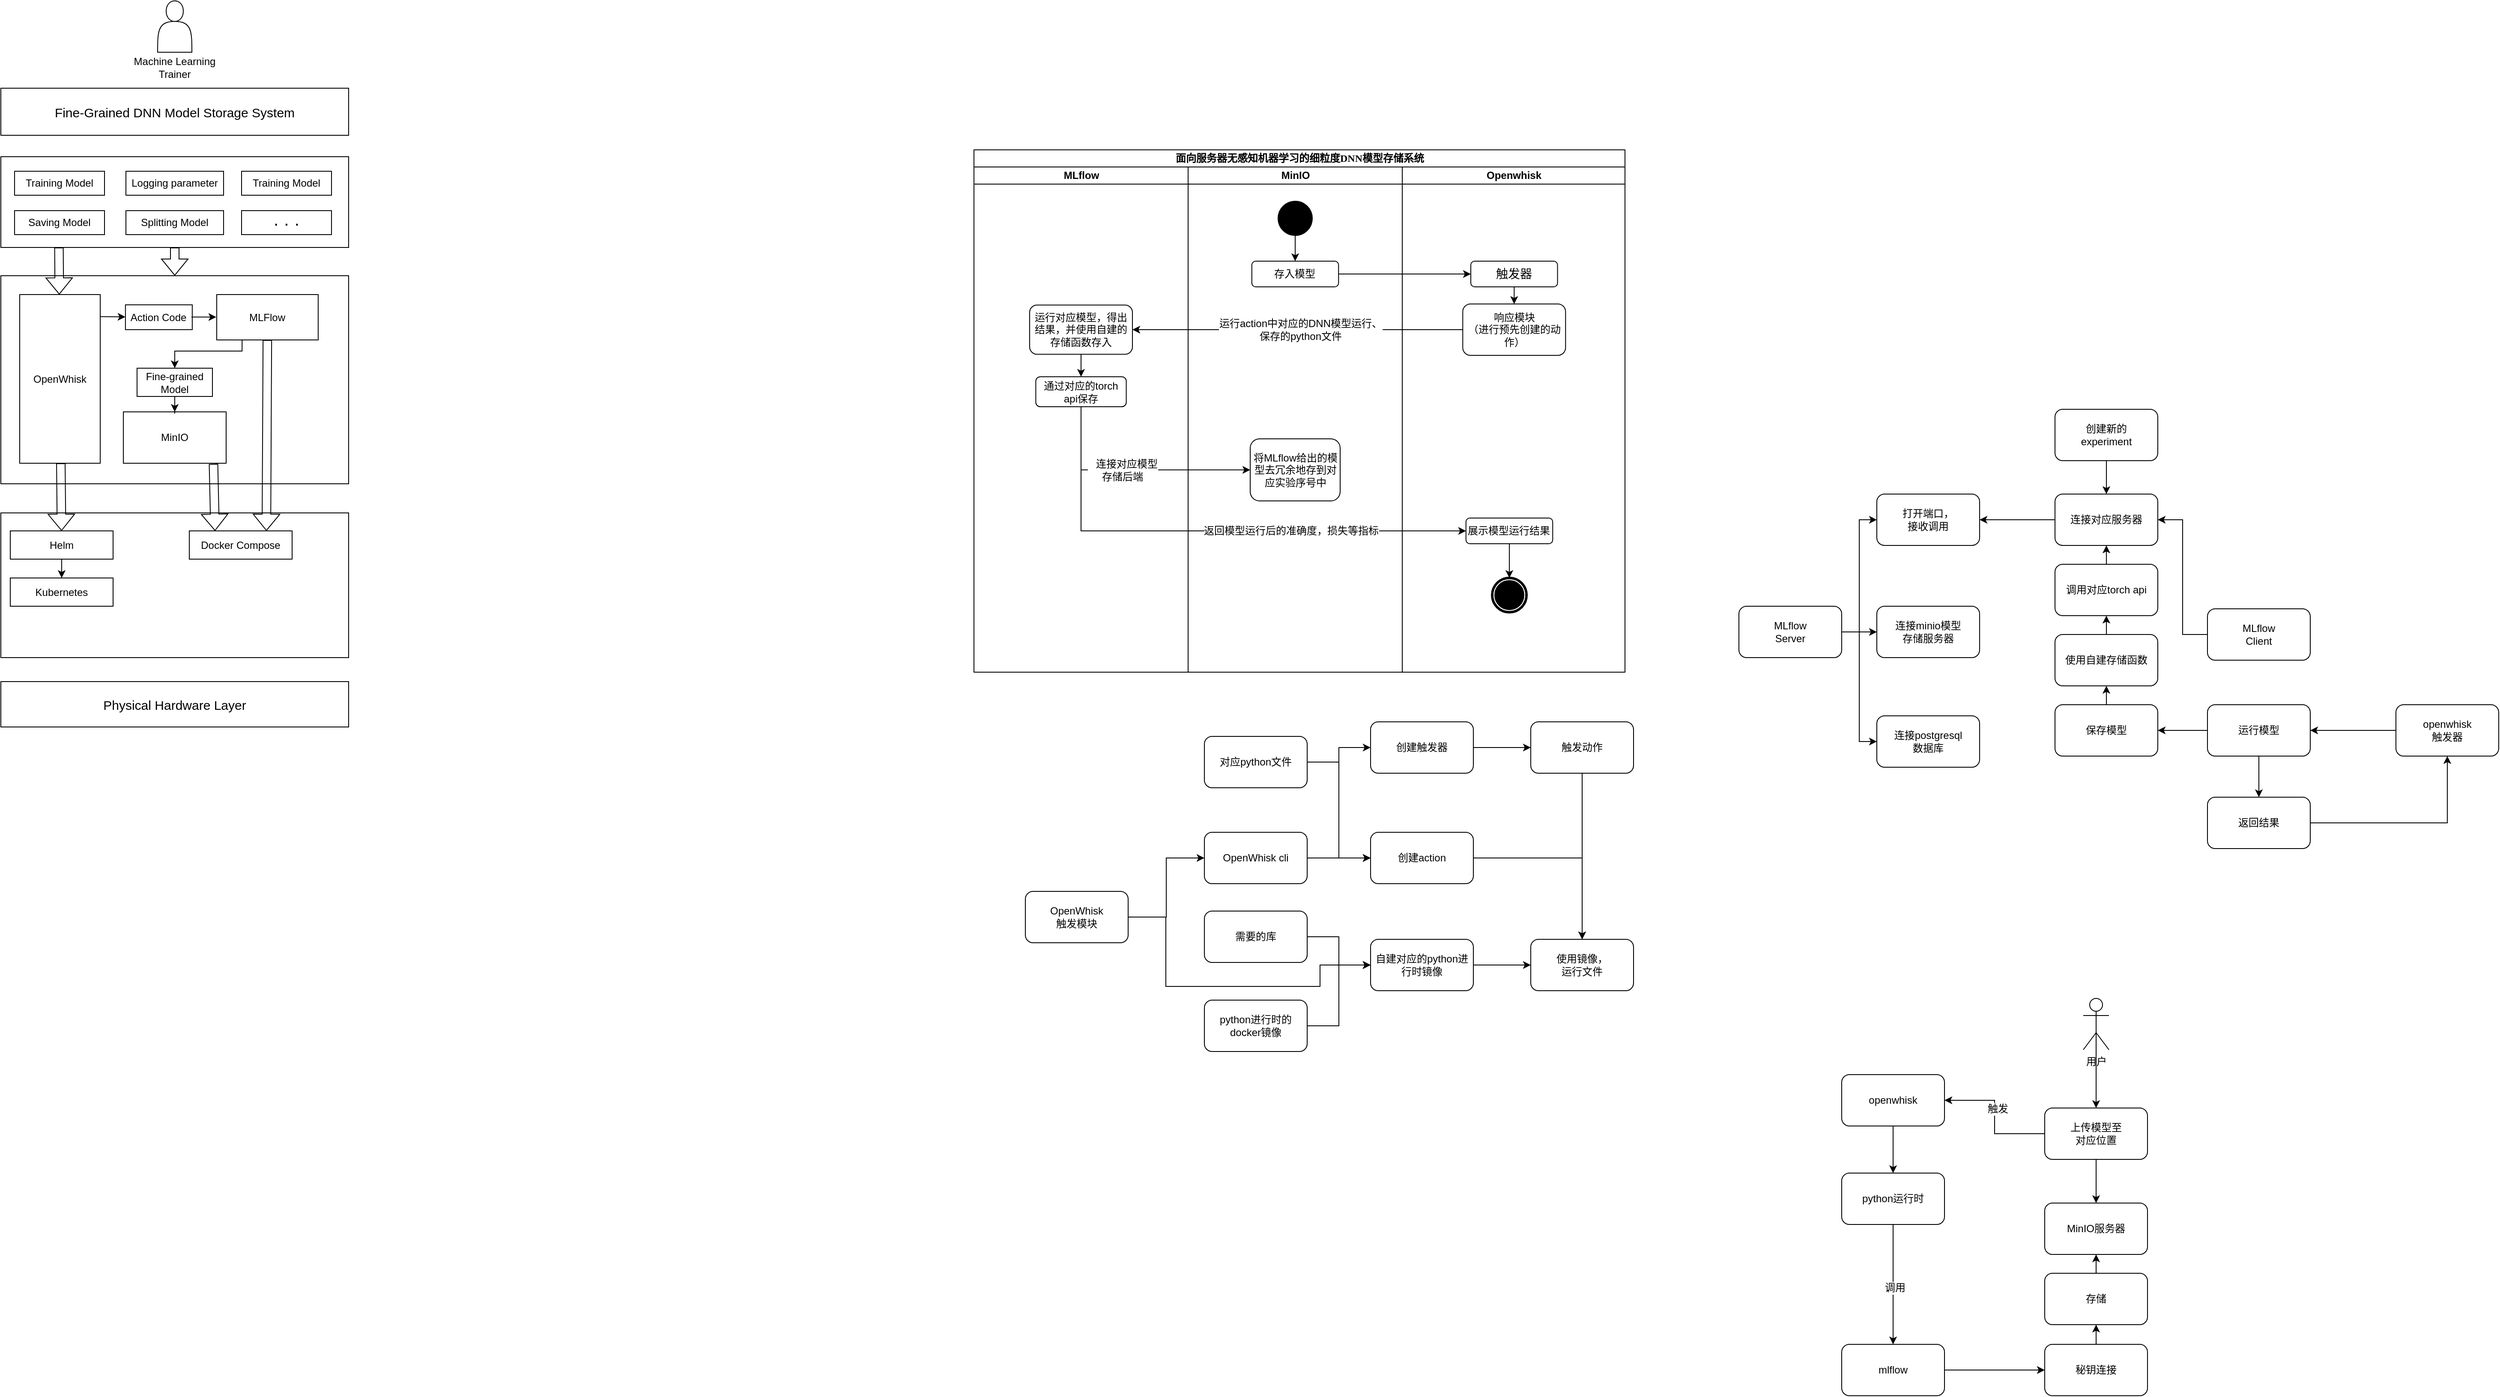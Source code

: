 <mxfile version="24.2.3" type="github">
  <diagram name="Page-1" id="0783ab3e-0a74-02c8-0abd-f7b4e66b4bec">
    <mxGraphModel dx="2090" dy="991" grid="0" gridSize="10" guides="1" tooltips="1" connect="1" arrows="1" fold="1" page="0" pageScale="1" pageWidth="850" pageHeight="1100" background="none" math="0" shadow="0">
      <root>
        <mxCell id="0" />
        <mxCell id="1" style="" parent="0" />
        <mxCell id="1c1d494c118603dd-1" value="面向服务器无感知机器学习的细粒度DNN模型存储系统" style="swimlane;html=1;childLayout=stackLayout;startSize=20;rounded=0;shadow=0;comic=0;labelBackgroundColor=none;strokeWidth=1;fontFamily=Verdana;fontSize=12;align=center;" parent="1" vertex="1">
          <mxGeometry x="40" y="20" width="760" height="610" as="geometry">
            <mxRectangle x="40" y="20" width="70" height="30" as="alternateBounds" />
          </mxGeometry>
        </mxCell>
        <mxCell id="1c1d494c118603dd-2" value="MLflow" style="swimlane;html=1;startSize=20;" parent="1c1d494c118603dd-1" vertex="1">
          <mxGeometry y="20" width="250" height="590" as="geometry" />
        </mxCell>
        <mxCell id="REl0dKnZgpMUpYx7Mj24-34" value="运行对应模型，得出结果，并使用自建的存储函数存入" style="rounded=1;whiteSpace=wrap;html=1;" parent="1c1d494c118603dd-2" vertex="1">
          <mxGeometry x="65" y="161.25" width="120" height="57.5" as="geometry" />
        </mxCell>
        <mxCell id="REl0dKnZgpMUpYx7Mj24-27" value="通过对应的torch api保存" style="rounded=1;whiteSpace=wrap;html=1;" parent="1c1d494c118603dd-2" vertex="1">
          <mxGeometry x="72.19" y="245" width="105.62" height="35" as="geometry" />
        </mxCell>
        <mxCell id="REl0dKnZgpMUpYx7Mj24-35" style="edgeStyle=orthogonalEdgeStyle;rounded=0;orthogonalLoop=1;jettySize=auto;html=1;exitX=0.5;exitY=1;exitDx=0;exitDy=0;entryX=0.5;entryY=0;entryDx=0;entryDy=0;fontFamily=Helvetica;fontSize=12;fontColor=default;" parent="1c1d494c118603dd-2" source="REl0dKnZgpMUpYx7Mj24-34" target="REl0dKnZgpMUpYx7Mj24-27" edge="1">
          <mxGeometry relative="1" as="geometry" />
        </mxCell>
        <mxCell id="1c1d494c118603dd-3" value="MinIO" style="swimlane;html=1;startSize=20;" parent="1c1d494c118603dd-1" vertex="1">
          <mxGeometry x="250" y="20" width="250" height="590" as="geometry" />
        </mxCell>
        <mxCell id="REl0dKnZgpMUpYx7Mj24-37" style="edgeStyle=orthogonalEdgeStyle;rounded=0;orthogonalLoop=1;jettySize=auto;html=1;exitX=0.5;exitY=1;exitDx=0;exitDy=0;entryX=0.5;entryY=0;entryDx=0;entryDy=0;fontFamily=Helvetica;fontSize=12;fontColor=default;" parent="1c1d494c118603dd-3" source="60571a20871a0731-4" target="REl0dKnZgpMUpYx7Mj24-36" edge="1">
          <mxGeometry relative="1" as="geometry" />
        </mxCell>
        <mxCell id="60571a20871a0731-4" value="" style="ellipse;whiteSpace=wrap;html=1;rounded=0;shadow=0;comic=0;labelBackgroundColor=none;strokeWidth=1;fillColor=#000000;fontFamily=Verdana;fontSize=12;align=center;" parent="1c1d494c118603dd-3" vertex="1">
          <mxGeometry x="105" y="40" width="40" height="40" as="geometry" />
        </mxCell>
        <mxCell id="REl0dKnZgpMUpYx7Mj24-36" value="存入模型" style="rounded=1;whiteSpace=wrap;html=1;" parent="1c1d494c118603dd-3" vertex="1">
          <mxGeometry x="74.38" y="110" width="101.25" height="30" as="geometry" />
        </mxCell>
        <mxCell id="REl0dKnZgpMUpYx7Mj24-30" value="将MLflow给出的模型去冗余地存到对应实验序号中" style="rounded=1;whiteSpace=wrap;html=1;" parent="1c1d494c118603dd-3" vertex="1">
          <mxGeometry x="72.5" y="317.5" width="105" height="72.5" as="geometry" />
        </mxCell>
        <mxCell id="1c1d494c118603dd-4" value="Openwhisk" style="swimlane;html=1;startSize=20;" parent="1c1d494c118603dd-1" vertex="1">
          <mxGeometry x="500" y="20" width="260" height="590" as="geometry" />
        </mxCell>
        <mxCell id="60571a20871a0731-5" value="" style="shape=mxgraph.bpmn.shape;html=1;verticalLabelPosition=bottom;labelBackgroundColor=#ffffff;verticalAlign=top;perimeter=ellipsePerimeter;outline=end;symbol=terminate;rounded=0;shadow=0;comic=0;strokeWidth=1;fontFamily=Verdana;fontSize=12;align=center;" parent="1c1d494c118603dd-4" vertex="1">
          <mxGeometry x="105.01" y="480" width="40" height="40" as="geometry" />
        </mxCell>
        <mxCell id="REl0dKnZgpMUpYx7Mj24-11" value="" style="edgeStyle=orthogonalEdgeStyle;rounded=0;orthogonalLoop=1;jettySize=auto;html=1;" parent="1c1d494c118603dd-4" source="REl0dKnZgpMUpYx7Mj24-5" target="REl0dKnZgpMUpYx7Mj24-10" edge="1">
          <mxGeometry relative="1" as="geometry" />
        </mxCell>
        <mxCell id="REl0dKnZgpMUpYx7Mj24-5" value="&lt;font style=&quot;font-size: 14px;&quot;&gt;触发器&lt;/font&gt;" style="rounded=1;whiteSpace=wrap;html=1;" parent="1c1d494c118603dd-4" vertex="1">
          <mxGeometry x="80.01" y="110" width="101.25" height="30" as="geometry" />
        </mxCell>
        <mxCell id="REl0dKnZgpMUpYx7Mj24-10" value="响应模块&lt;br&gt;（进行预先创建的动作）" style="whiteSpace=wrap;html=1;rounded=1;" parent="1c1d494c118603dd-4" vertex="1">
          <mxGeometry x="70.64" y="160" width="120" height="60" as="geometry" />
        </mxCell>
        <mxCell id="REl0dKnZgpMUpYx7Mj24-46" style="edgeStyle=orthogonalEdgeStyle;rounded=0;orthogonalLoop=1;jettySize=auto;html=1;exitX=0.5;exitY=1;exitDx=0;exitDy=0;fontFamily=Helvetica;fontSize=12;fontColor=default;" parent="1c1d494c118603dd-4" source="REl0dKnZgpMUpYx7Mj24-39" target="60571a20871a0731-5" edge="1">
          <mxGeometry relative="1" as="geometry" />
        </mxCell>
        <mxCell id="REl0dKnZgpMUpYx7Mj24-39" value="展示模型运行结果" style="rounded=1;whiteSpace=wrap;html=1;" parent="1c1d494c118603dd-4" vertex="1">
          <mxGeometry x="74.38" y="410" width="101.25" height="30" as="geometry" />
        </mxCell>
        <mxCell id="REl0dKnZgpMUpYx7Mj24-38" style="edgeStyle=orthogonalEdgeStyle;rounded=0;orthogonalLoop=1;jettySize=auto;html=1;exitX=1;exitY=0.5;exitDx=0;exitDy=0;fontFamily=Helvetica;fontSize=12;fontColor=default;" parent="1c1d494c118603dd-1" source="REl0dKnZgpMUpYx7Mj24-36" target="REl0dKnZgpMUpYx7Mj24-5" edge="1">
          <mxGeometry relative="1" as="geometry" />
        </mxCell>
        <mxCell id="REl0dKnZgpMUpYx7Mj24-28" style="edgeStyle=orthogonalEdgeStyle;rounded=0;orthogonalLoop=1;jettySize=auto;html=1;exitX=0;exitY=0.5;exitDx=0;exitDy=0;fontFamily=Helvetica;fontSize=12;fontColor=default;entryX=1;entryY=0.5;entryDx=0;entryDy=0;" parent="1c1d494c118603dd-1" source="REl0dKnZgpMUpYx7Mj24-10" target="REl0dKnZgpMUpYx7Mj24-34" edge="1">
          <mxGeometry relative="1" as="geometry">
            <mxPoint x="205.63" y="210" as="targetPoint" />
          </mxGeometry>
        </mxCell>
        <mxCell id="REl0dKnZgpMUpYx7Mj24-29" value="运行action中对应的DNN模型运行、&lt;br&gt;保存的python文件" style="edgeLabel;html=1;align=center;verticalAlign=middle;resizable=0;points=[];fontSize=12;fontFamily=Helvetica;fontColor=default;" parent="REl0dKnZgpMUpYx7Mj24-28" vertex="1" connectable="0">
          <mxGeometry x="0.033" y="-1" relative="1" as="geometry">
            <mxPoint x="9" y="1" as="offset" />
          </mxGeometry>
        </mxCell>
        <mxCell id="REl0dKnZgpMUpYx7Mj24-31" style="edgeStyle=orthogonalEdgeStyle;rounded=0;orthogonalLoop=1;jettySize=auto;html=1;exitX=0.5;exitY=1;exitDx=0;exitDy=0;entryX=0;entryY=0.5;entryDx=0;entryDy=0;fontFamily=Helvetica;fontSize=12;fontColor=default;" parent="1c1d494c118603dd-1" source="REl0dKnZgpMUpYx7Mj24-27" target="REl0dKnZgpMUpYx7Mj24-30" edge="1">
          <mxGeometry relative="1" as="geometry" />
        </mxCell>
        <mxCell id="REl0dKnZgpMUpYx7Mj24-32" value="&amp;nbsp; &amp;nbsp;连接对应模型&lt;br&gt;存储后端" style="edgeLabel;html=1;align=center;verticalAlign=middle;resizable=0;points=[];fontSize=12;fontFamily=Helvetica;fontColor=default;" parent="REl0dKnZgpMUpYx7Mj24-31" vertex="1" connectable="0">
          <mxGeometry x="-0.266" y="-2" relative="1" as="geometry">
            <mxPoint x="22" y="-2" as="offset" />
          </mxGeometry>
        </mxCell>
        <mxCell id="REl0dKnZgpMUpYx7Mj24-42" style="edgeStyle=orthogonalEdgeStyle;rounded=0;orthogonalLoop=1;jettySize=auto;html=1;exitX=0.5;exitY=1;exitDx=0;exitDy=0;entryX=0;entryY=0.5;entryDx=0;entryDy=0;fontFamily=Helvetica;fontSize=12;fontColor=default;" parent="1c1d494c118603dd-1" source="REl0dKnZgpMUpYx7Mj24-27" target="REl0dKnZgpMUpYx7Mj24-39" edge="1">
          <mxGeometry relative="1" as="geometry" />
        </mxCell>
        <mxCell id="REl0dKnZgpMUpYx7Mj24-43" value="返回模型运行后的准确度，损失等指标" style="edgeLabel;html=1;align=center;verticalAlign=middle;resizable=0;points=[];fontSize=12;fontFamily=Helvetica;fontColor=default;" parent="REl0dKnZgpMUpYx7Mj24-42" vertex="1" connectable="0">
          <mxGeometry x="0.054" y="-3" relative="1" as="geometry">
            <mxPoint x="77" y="-3" as="offset" />
          </mxGeometry>
        </mxCell>
        <mxCell id="REl0dKnZgpMUpYx7Mj24-49" style="edgeStyle=orthogonalEdgeStyle;rounded=0;orthogonalLoop=1;jettySize=auto;html=1;exitX=1;exitY=0.5;exitDx=0;exitDy=0;entryX=0;entryY=0.5;entryDx=0;entryDy=0;fontFamily=Helvetica;fontSize=12;fontColor=default;" parent="1" source="REl0dKnZgpMUpYx7Mj24-47" target="REl0dKnZgpMUpYx7Mj24-48" edge="1">
          <mxGeometry relative="1" as="geometry" />
        </mxCell>
        <mxCell id="REl0dKnZgpMUpYx7Mj24-60" style="edgeStyle=orthogonalEdgeStyle;rounded=0;orthogonalLoop=1;jettySize=auto;html=1;exitX=1;exitY=0.5;exitDx=0;exitDy=0;entryX=0;entryY=0.5;entryDx=0;entryDy=0;fontFamily=Helvetica;fontSize=12;fontColor=default;" parent="1" source="REl0dKnZgpMUpYx7Mj24-47" target="REl0dKnZgpMUpYx7Mj24-54" edge="1">
          <mxGeometry relative="1" as="geometry">
            <Array as="points">
              <mxPoint x="264" y="916" />
              <mxPoint x="264" y="997" />
              <mxPoint x="444" y="997" />
              <mxPoint x="444" y="972" />
            </Array>
          </mxGeometry>
        </mxCell>
        <mxCell id="REl0dKnZgpMUpYx7Mj24-47" value="OpenWhisk&lt;br&gt;触发模块" style="rounded=1;whiteSpace=wrap;html=1;strokeColor=default;align=center;verticalAlign=middle;fontFamily=Helvetica;fontSize=12;fontColor=default;fillColor=default;" parent="1" vertex="1">
          <mxGeometry x="100" y="886" width="120" height="60" as="geometry" />
        </mxCell>
        <mxCell id="REl0dKnZgpMUpYx7Mj24-51" style="edgeStyle=orthogonalEdgeStyle;rounded=0;orthogonalLoop=1;jettySize=auto;html=1;exitX=1;exitY=0.5;exitDx=0;exitDy=0;entryX=0;entryY=0.5;entryDx=0;entryDy=0;fontFamily=Helvetica;fontSize=12;fontColor=default;" parent="1" source="REl0dKnZgpMUpYx7Mj24-48" target="REl0dKnZgpMUpYx7Mj24-50" edge="1">
          <mxGeometry relative="1" as="geometry" />
        </mxCell>
        <mxCell id="REl0dKnZgpMUpYx7Mj24-62" style="edgeStyle=orthogonalEdgeStyle;rounded=0;orthogonalLoop=1;jettySize=auto;html=1;exitX=1;exitY=0.5;exitDx=0;exitDy=0;entryX=0;entryY=0.5;entryDx=0;entryDy=0;fontFamily=Helvetica;fontSize=12;fontColor=default;" parent="1" source="REl0dKnZgpMUpYx7Mj24-48" target="REl0dKnZgpMUpYx7Mj24-61" edge="1">
          <mxGeometry relative="1" as="geometry" />
        </mxCell>
        <mxCell id="REl0dKnZgpMUpYx7Mj24-48" value="OpenWhisk cli" style="rounded=1;whiteSpace=wrap;html=1;strokeColor=default;align=center;verticalAlign=middle;fontFamily=Helvetica;fontSize=12;fontColor=default;fillColor=default;" parent="1" vertex="1">
          <mxGeometry x="309" y="817" width="120" height="60" as="geometry" />
        </mxCell>
        <mxCell id="REl0dKnZgpMUpYx7Mj24-66" style="edgeStyle=orthogonalEdgeStyle;rounded=0;orthogonalLoop=1;jettySize=auto;html=1;exitX=1;exitY=0.5;exitDx=0;exitDy=0;fontFamily=Helvetica;fontSize=12;fontColor=default;" parent="1" source="REl0dKnZgpMUpYx7Mj24-50" target="REl0dKnZgpMUpYx7Mj24-64" edge="1">
          <mxGeometry relative="1" as="geometry" />
        </mxCell>
        <mxCell id="REl0dKnZgpMUpYx7Mj24-50" value="创建action" style="rounded=1;whiteSpace=wrap;html=1;strokeColor=default;align=center;verticalAlign=middle;fontFamily=Helvetica;fontSize=12;fontColor=default;fillColor=default;" parent="1" vertex="1">
          <mxGeometry x="503" y="817" width="120" height="60" as="geometry" />
        </mxCell>
        <mxCell id="REl0dKnZgpMUpYx7Mj24-53" style="edgeStyle=orthogonalEdgeStyle;rounded=0;orthogonalLoop=1;jettySize=auto;html=1;exitX=1;exitY=0.5;exitDx=0;exitDy=0;entryX=0;entryY=0.5;entryDx=0;entryDy=0;fontFamily=Helvetica;fontSize=12;fontColor=default;" parent="1" source="REl0dKnZgpMUpYx7Mj24-52" target="REl0dKnZgpMUpYx7Mj24-50" edge="1">
          <mxGeometry relative="1" as="geometry" />
        </mxCell>
        <mxCell id="REl0dKnZgpMUpYx7Mj24-52" value="对应python文件" style="rounded=1;whiteSpace=wrap;html=1;strokeColor=default;align=center;verticalAlign=middle;fontFamily=Helvetica;fontSize=12;fontColor=default;fillColor=default;" parent="1" vertex="1">
          <mxGeometry x="309" y="705" width="120" height="60" as="geometry" />
        </mxCell>
        <mxCell id="REl0dKnZgpMUpYx7Mj24-65" style="edgeStyle=orthogonalEdgeStyle;rounded=0;orthogonalLoop=1;jettySize=auto;html=1;exitX=1;exitY=0.5;exitDx=0;exitDy=0;fontFamily=Helvetica;fontSize=12;fontColor=default;" parent="1" source="REl0dKnZgpMUpYx7Mj24-54" target="REl0dKnZgpMUpYx7Mj24-64" edge="1">
          <mxGeometry relative="1" as="geometry" />
        </mxCell>
        <mxCell id="REl0dKnZgpMUpYx7Mj24-54" value="自建对应的python进行时镜像" style="rounded=1;whiteSpace=wrap;html=1;strokeColor=default;align=center;verticalAlign=middle;fontFamily=Helvetica;fontSize=12;fontColor=default;fillColor=default;" parent="1" vertex="1">
          <mxGeometry x="503" y="942" width="120" height="60" as="geometry" />
        </mxCell>
        <mxCell id="REl0dKnZgpMUpYx7Mj24-57" style="edgeStyle=orthogonalEdgeStyle;rounded=0;orthogonalLoop=1;jettySize=auto;html=1;exitX=1;exitY=0.5;exitDx=0;exitDy=0;entryX=0;entryY=0.5;entryDx=0;entryDy=0;fontFamily=Helvetica;fontSize=12;fontColor=default;" parent="1" source="REl0dKnZgpMUpYx7Mj24-55" target="REl0dKnZgpMUpYx7Mj24-54" edge="1">
          <mxGeometry relative="1" as="geometry" />
        </mxCell>
        <mxCell id="REl0dKnZgpMUpYx7Mj24-55" value="需要的库" style="rounded=1;whiteSpace=wrap;html=1;strokeColor=default;align=center;verticalAlign=middle;fontFamily=Helvetica;fontSize=12;fontColor=default;fillColor=default;" parent="1" vertex="1">
          <mxGeometry x="309" y="909" width="120" height="60" as="geometry" />
        </mxCell>
        <mxCell id="REl0dKnZgpMUpYx7Mj24-59" style="edgeStyle=orthogonalEdgeStyle;rounded=0;orthogonalLoop=1;jettySize=auto;html=1;exitX=1;exitY=0.5;exitDx=0;exitDy=0;entryX=0;entryY=0.5;entryDx=0;entryDy=0;fontFamily=Helvetica;fontSize=12;fontColor=default;" parent="1" source="REl0dKnZgpMUpYx7Mj24-56" target="REl0dKnZgpMUpYx7Mj24-54" edge="1">
          <mxGeometry relative="1" as="geometry" />
        </mxCell>
        <mxCell id="REl0dKnZgpMUpYx7Mj24-56" value="python进行时的docker镜像" style="rounded=1;whiteSpace=wrap;html=1;strokeColor=default;align=center;verticalAlign=middle;fontFamily=Helvetica;fontSize=12;fontColor=default;fillColor=default;" parent="1" vertex="1">
          <mxGeometry x="309" y="1013" width="120" height="60" as="geometry" />
        </mxCell>
        <mxCell id="REl0dKnZgpMUpYx7Mj24-67" style="edgeStyle=orthogonalEdgeStyle;rounded=0;orthogonalLoop=1;jettySize=auto;html=1;exitX=1;exitY=0.5;exitDx=0;exitDy=0;entryX=0;entryY=0.5;entryDx=0;entryDy=0;fontFamily=Helvetica;fontSize=12;fontColor=default;" parent="1" source="REl0dKnZgpMUpYx7Mj24-61" target="REl0dKnZgpMUpYx7Mj24-63" edge="1">
          <mxGeometry relative="1" as="geometry" />
        </mxCell>
        <mxCell id="REl0dKnZgpMUpYx7Mj24-61" value="创建触发器" style="rounded=1;whiteSpace=wrap;html=1;strokeColor=default;align=center;verticalAlign=middle;fontFamily=Helvetica;fontSize=12;fontColor=default;fillColor=default;" parent="1" vertex="1">
          <mxGeometry x="503" y="688" width="120" height="60" as="geometry" />
        </mxCell>
        <mxCell id="REl0dKnZgpMUpYx7Mj24-68" style="edgeStyle=orthogonalEdgeStyle;rounded=0;orthogonalLoop=1;jettySize=auto;html=1;exitX=0.5;exitY=1;exitDx=0;exitDy=0;fontFamily=Helvetica;fontSize=12;fontColor=default;" parent="1" source="REl0dKnZgpMUpYx7Mj24-63" target="REl0dKnZgpMUpYx7Mj24-64" edge="1">
          <mxGeometry relative="1" as="geometry" />
        </mxCell>
        <mxCell id="REl0dKnZgpMUpYx7Mj24-63" value="触发动作" style="rounded=1;whiteSpace=wrap;html=1;strokeColor=default;align=center;verticalAlign=middle;fontFamily=Helvetica;fontSize=12;fontColor=default;fillColor=default;" parent="1" vertex="1">
          <mxGeometry x="690" y="688" width="120" height="60" as="geometry" />
        </mxCell>
        <mxCell id="REl0dKnZgpMUpYx7Mj24-64" value="使用镜像，&lt;br&gt;运行文件" style="rounded=1;whiteSpace=wrap;html=1;strokeColor=default;align=center;verticalAlign=middle;fontFamily=Helvetica;fontSize=12;fontColor=default;fillColor=default;" parent="1" vertex="1">
          <mxGeometry x="690" y="942" width="120" height="60" as="geometry" />
        </mxCell>
        <mxCell id="REl0dKnZgpMUpYx7Mj24-72" style="edgeStyle=orthogonalEdgeStyle;rounded=0;orthogonalLoop=1;jettySize=auto;html=1;exitX=1;exitY=0.5;exitDx=0;exitDy=0;entryX=0;entryY=0.5;entryDx=0;entryDy=0;fontFamily=Helvetica;fontSize=12;fontColor=default;" parent="1" source="REl0dKnZgpMUpYx7Mj24-69" target="REl0dKnZgpMUpYx7Mj24-71" edge="1">
          <mxGeometry relative="1" as="geometry" />
        </mxCell>
        <mxCell id="REl0dKnZgpMUpYx7Mj24-75" style="edgeStyle=orthogonalEdgeStyle;rounded=0;orthogonalLoop=1;jettySize=auto;html=1;exitX=1;exitY=0.5;exitDx=0;exitDy=0;entryX=0;entryY=0.5;entryDx=0;entryDy=0;fontFamily=Helvetica;fontSize=12;fontColor=default;" parent="1" source="REl0dKnZgpMUpYx7Mj24-69" target="REl0dKnZgpMUpYx7Mj24-73" edge="1">
          <mxGeometry relative="1" as="geometry" />
        </mxCell>
        <mxCell id="REl0dKnZgpMUpYx7Mj24-77" style="edgeStyle=orthogonalEdgeStyle;rounded=0;orthogonalLoop=1;jettySize=auto;html=1;exitX=1;exitY=0.5;exitDx=0;exitDy=0;entryX=0;entryY=0.5;entryDx=0;entryDy=0;fontFamily=Helvetica;fontSize=12;fontColor=default;" parent="1" source="REl0dKnZgpMUpYx7Mj24-69" target="REl0dKnZgpMUpYx7Mj24-74" edge="1">
          <mxGeometry relative="1" as="geometry" />
        </mxCell>
        <mxCell id="REl0dKnZgpMUpYx7Mj24-69" value="MLflow&lt;br&gt;Server" style="rounded=1;whiteSpace=wrap;html=1;strokeColor=default;align=center;verticalAlign=middle;fontFamily=Helvetica;fontSize=12;fontColor=default;fillColor=default;" parent="1" vertex="1">
          <mxGeometry x="933" y="553" width="120" height="60" as="geometry" />
        </mxCell>
        <mxCell id="REl0dKnZgpMUpYx7Mj24-79" style="edgeStyle=orthogonalEdgeStyle;rounded=0;orthogonalLoop=1;jettySize=auto;html=1;exitX=0;exitY=0.5;exitDx=0;exitDy=0;entryX=1;entryY=0.5;entryDx=0;entryDy=0;fontFamily=Helvetica;fontSize=12;fontColor=default;" parent="1" source="REl0dKnZgpMUpYx7Mj24-70" target="REl0dKnZgpMUpYx7Mj24-78" edge="1">
          <mxGeometry relative="1" as="geometry" />
        </mxCell>
        <mxCell id="REl0dKnZgpMUpYx7Mj24-70" value="MLflow&lt;br&gt;Client" style="rounded=1;whiteSpace=wrap;html=1;strokeColor=default;align=center;verticalAlign=middle;fontFamily=Helvetica;fontSize=12;fontColor=default;fillColor=default;" parent="1" vertex="1">
          <mxGeometry x="1480" y="556" width="120" height="60" as="geometry" />
        </mxCell>
        <mxCell id="REl0dKnZgpMUpYx7Mj24-71" value="打开端口，&lt;br&gt;接收调用" style="rounded=1;whiteSpace=wrap;html=1;strokeColor=default;align=center;verticalAlign=middle;fontFamily=Helvetica;fontSize=12;fontColor=default;fillColor=default;" parent="1" vertex="1">
          <mxGeometry x="1094" y="422" width="120" height="60" as="geometry" />
        </mxCell>
        <mxCell id="REl0dKnZgpMUpYx7Mj24-73" value="连接minio模型&lt;br&gt;存储服务器" style="rounded=1;whiteSpace=wrap;html=1;strokeColor=default;align=center;verticalAlign=middle;fontFamily=Helvetica;fontSize=12;fontColor=default;fillColor=default;" parent="1" vertex="1">
          <mxGeometry x="1094" y="553" width="120" height="60" as="geometry" />
        </mxCell>
        <mxCell id="REl0dKnZgpMUpYx7Mj24-74" value="连接postgresql&lt;br&gt;数据库" style="rounded=1;whiteSpace=wrap;html=1;strokeColor=default;align=center;verticalAlign=middle;fontFamily=Helvetica;fontSize=12;fontColor=default;fillColor=default;" parent="1" vertex="1">
          <mxGeometry x="1094" y="681" width="120" height="60" as="geometry" />
        </mxCell>
        <mxCell id="REl0dKnZgpMUpYx7Mj24-80" style="edgeStyle=orthogonalEdgeStyle;rounded=0;orthogonalLoop=1;jettySize=auto;html=1;exitX=0;exitY=0.5;exitDx=0;exitDy=0;fontFamily=Helvetica;fontSize=12;fontColor=default;" parent="1" source="REl0dKnZgpMUpYx7Mj24-78" target="REl0dKnZgpMUpYx7Mj24-71" edge="1">
          <mxGeometry relative="1" as="geometry" />
        </mxCell>
        <mxCell id="REl0dKnZgpMUpYx7Mj24-78" value="连接对应服务器" style="rounded=1;whiteSpace=wrap;html=1;strokeColor=default;align=center;verticalAlign=middle;fontFamily=Helvetica;fontSize=12;fontColor=default;fillColor=default;" parent="1" vertex="1">
          <mxGeometry x="1302" y="422" width="120" height="60" as="geometry" />
        </mxCell>
        <mxCell id="REl0dKnZgpMUpYx7Mj24-82" style="edgeStyle=orthogonalEdgeStyle;rounded=0;orthogonalLoop=1;jettySize=auto;html=1;exitX=0.5;exitY=1;exitDx=0;exitDy=0;entryX=0.5;entryY=0;entryDx=0;entryDy=0;fontFamily=Helvetica;fontSize=12;fontColor=default;" parent="1" source="REl0dKnZgpMUpYx7Mj24-81" target="REl0dKnZgpMUpYx7Mj24-78" edge="1">
          <mxGeometry relative="1" as="geometry" />
        </mxCell>
        <mxCell id="REl0dKnZgpMUpYx7Mj24-81" value="创建新的&lt;br&gt;experiment" style="rounded=1;whiteSpace=wrap;html=1;strokeColor=default;align=center;verticalAlign=middle;fontFamily=Helvetica;fontSize=12;fontColor=default;fillColor=default;" parent="1" vertex="1">
          <mxGeometry x="1302" y="323" width="120" height="60" as="geometry" />
        </mxCell>
        <mxCell id="REl0dKnZgpMUpYx7Mj24-85" style="edgeStyle=orthogonalEdgeStyle;rounded=0;orthogonalLoop=1;jettySize=auto;html=1;exitX=0.5;exitY=0;exitDx=0;exitDy=0;entryX=0.5;entryY=1;entryDx=0;entryDy=0;fontFamily=Helvetica;fontSize=12;fontColor=default;" parent="1" source="REl0dKnZgpMUpYx7Mj24-83" target="REl0dKnZgpMUpYx7Mj24-84" edge="1">
          <mxGeometry relative="1" as="geometry" />
        </mxCell>
        <mxCell id="REl0dKnZgpMUpYx7Mj24-83" value="保存模型" style="rounded=1;whiteSpace=wrap;html=1;strokeColor=default;align=center;verticalAlign=middle;fontFamily=Helvetica;fontSize=12;fontColor=default;fillColor=default;" parent="1" vertex="1">
          <mxGeometry x="1302" y="668" width="120" height="60" as="geometry" />
        </mxCell>
        <mxCell id="REl0dKnZgpMUpYx7Mj24-87" style="edgeStyle=orthogonalEdgeStyle;rounded=0;orthogonalLoop=1;jettySize=auto;html=1;exitX=0.5;exitY=0;exitDx=0;exitDy=0;entryX=0.5;entryY=1;entryDx=0;entryDy=0;fontFamily=Helvetica;fontSize=12;fontColor=default;" parent="1" source="REl0dKnZgpMUpYx7Mj24-84" target="REl0dKnZgpMUpYx7Mj24-86" edge="1">
          <mxGeometry relative="1" as="geometry" />
        </mxCell>
        <mxCell id="REl0dKnZgpMUpYx7Mj24-84" value="使用自建存储函数" style="rounded=1;whiteSpace=wrap;html=1;strokeColor=default;align=center;verticalAlign=middle;fontFamily=Helvetica;fontSize=12;fontColor=default;fillColor=default;" parent="1" vertex="1">
          <mxGeometry x="1302" y="586" width="120" height="60" as="geometry" />
        </mxCell>
        <mxCell id="REl0dKnZgpMUpYx7Mj24-89" style="edgeStyle=orthogonalEdgeStyle;rounded=0;orthogonalLoop=1;jettySize=auto;html=1;exitX=0.5;exitY=0;exitDx=0;exitDy=0;fontFamily=Helvetica;fontSize=12;fontColor=default;" parent="1" source="REl0dKnZgpMUpYx7Mj24-86" target="REl0dKnZgpMUpYx7Mj24-78" edge="1">
          <mxGeometry relative="1" as="geometry" />
        </mxCell>
        <mxCell id="REl0dKnZgpMUpYx7Mj24-86" value="调用对应torch api" style="rounded=1;whiteSpace=wrap;html=1;strokeColor=default;align=center;verticalAlign=middle;fontFamily=Helvetica;fontSize=12;fontColor=default;fillColor=default;" parent="1" vertex="1">
          <mxGeometry x="1302" y="504" width="120" height="60" as="geometry" />
        </mxCell>
        <mxCell id="REl0dKnZgpMUpYx7Mj24-94" style="edgeStyle=orthogonalEdgeStyle;rounded=0;orthogonalLoop=1;jettySize=auto;html=1;exitX=0;exitY=0.5;exitDx=0;exitDy=0;entryX=1;entryY=0.5;entryDx=0;entryDy=0;fontFamily=Helvetica;fontSize=12;fontColor=default;" parent="1" source="REl0dKnZgpMUpYx7Mj24-90" target="REl0dKnZgpMUpYx7Mj24-83" edge="1">
          <mxGeometry relative="1" as="geometry" />
        </mxCell>
        <mxCell id="REl0dKnZgpMUpYx7Mj24-97" style="edgeStyle=orthogonalEdgeStyle;rounded=0;orthogonalLoop=1;jettySize=auto;html=1;exitX=0.5;exitY=1;exitDx=0;exitDy=0;entryX=0.5;entryY=0;entryDx=0;entryDy=0;fontFamily=Helvetica;fontSize=12;fontColor=default;" parent="1" source="REl0dKnZgpMUpYx7Mj24-90" target="REl0dKnZgpMUpYx7Mj24-96" edge="1">
          <mxGeometry relative="1" as="geometry" />
        </mxCell>
        <mxCell id="REl0dKnZgpMUpYx7Mj24-90" value="运行模型" style="rounded=1;whiteSpace=wrap;html=1;strokeColor=default;align=center;verticalAlign=middle;fontFamily=Helvetica;fontSize=12;fontColor=default;fillColor=default;" parent="1" vertex="1">
          <mxGeometry x="1480" y="668" width="120" height="60" as="geometry" />
        </mxCell>
        <mxCell id="REl0dKnZgpMUpYx7Mj24-95" style="edgeStyle=orthogonalEdgeStyle;rounded=0;orthogonalLoop=1;jettySize=auto;html=1;exitX=0;exitY=0.5;exitDx=0;exitDy=0;fontFamily=Helvetica;fontSize=12;fontColor=default;" parent="1" source="REl0dKnZgpMUpYx7Mj24-91" target="REl0dKnZgpMUpYx7Mj24-90" edge="1">
          <mxGeometry relative="1" as="geometry" />
        </mxCell>
        <mxCell id="REl0dKnZgpMUpYx7Mj24-91" value="openwhisk&lt;br&gt;触发器" style="rounded=1;whiteSpace=wrap;html=1;strokeColor=default;align=center;verticalAlign=middle;fontFamily=Helvetica;fontSize=12;fontColor=default;fillColor=default;" parent="1" vertex="1">
          <mxGeometry x="1700" y="668" width="120" height="60" as="geometry" />
        </mxCell>
        <mxCell id="REl0dKnZgpMUpYx7Mj24-98" style="edgeStyle=orthogonalEdgeStyle;rounded=0;orthogonalLoop=1;jettySize=auto;html=1;exitX=1;exitY=0.5;exitDx=0;exitDy=0;entryX=0.5;entryY=1;entryDx=0;entryDy=0;fontFamily=Helvetica;fontSize=12;fontColor=default;" parent="1" source="REl0dKnZgpMUpYx7Mj24-96" target="REl0dKnZgpMUpYx7Mj24-91" edge="1">
          <mxGeometry relative="1" as="geometry" />
        </mxCell>
        <mxCell id="REl0dKnZgpMUpYx7Mj24-96" value="返回结果" style="rounded=1;whiteSpace=wrap;html=1;strokeColor=default;align=center;verticalAlign=middle;fontFamily=Helvetica;fontSize=12;fontColor=default;fillColor=default;" parent="1" vertex="1">
          <mxGeometry x="1480" y="776" width="120" height="60" as="geometry" />
        </mxCell>
        <mxCell id="REl0dKnZgpMUpYx7Mj24-99" value="MinIO服务器" style="rounded=1;whiteSpace=wrap;html=1;strokeColor=default;align=center;verticalAlign=middle;fontFamily=Helvetica;fontSize=12;fontColor=default;fillColor=default;" parent="1" vertex="1">
          <mxGeometry x="1290" y="1250" width="120" height="60" as="geometry" />
        </mxCell>
        <mxCell id="REl0dKnZgpMUpYx7Mj24-121" style="edgeStyle=orthogonalEdgeStyle;rounded=0;orthogonalLoop=1;jettySize=auto;html=1;exitX=1;exitY=0.5;exitDx=0;exitDy=0;fontFamily=Helvetica;fontSize=12;fontColor=default;" parent="1" source="REl0dKnZgpMUpYx7Mj24-100" target="REl0dKnZgpMUpYx7Mj24-120" edge="1">
          <mxGeometry relative="1" as="geometry" />
        </mxCell>
        <mxCell id="REl0dKnZgpMUpYx7Mj24-100" value="mlflow" style="rounded=1;whiteSpace=wrap;html=1;strokeColor=default;align=center;verticalAlign=middle;fontFamily=Helvetica;fontSize=12;fontColor=default;fillColor=default;" parent="1" vertex="1">
          <mxGeometry x="1053" y="1415" width="120" height="60" as="geometry" />
        </mxCell>
        <mxCell id="REl0dKnZgpMUpYx7Mj24-117" style="edgeStyle=orthogonalEdgeStyle;rounded=0;orthogonalLoop=1;jettySize=auto;html=1;exitX=0.5;exitY=1;exitDx=0;exitDy=0;entryX=0.5;entryY=0;entryDx=0;entryDy=0;fontFamily=Helvetica;fontSize=12;fontColor=default;" parent="1" source="REl0dKnZgpMUpYx7Mj24-101" target="REl0dKnZgpMUpYx7Mj24-116" edge="1">
          <mxGeometry relative="1" as="geometry" />
        </mxCell>
        <mxCell id="REl0dKnZgpMUpYx7Mj24-101" value="openwhisk" style="rounded=1;whiteSpace=wrap;html=1;strokeColor=default;align=center;verticalAlign=middle;fontFamily=Helvetica;fontSize=12;fontColor=default;fillColor=default;" parent="1" vertex="1">
          <mxGeometry x="1053" y="1100" width="120" height="60" as="geometry" />
        </mxCell>
        <mxCell id="REl0dKnZgpMUpYx7Mj24-110" style="edgeStyle=orthogonalEdgeStyle;rounded=0;orthogonalLoop=1;jettySize=auto;html=1;exitX=0.5;exitY=0.5;exitDx=0;exitDy=0;exitPerimeter=0;entryX=0.5;entryY=0;entryDx=0;entryDy=0;fontFamily=Helvetica;fontSize=12;fontColor=default;" parent="1" source="REl0dKnZgpMUpYx7Mj24-108" target="REl0dKnZgpMUpYx7Mj24-109" edge="1">
          <mxGeometry relative="1" as="geometry" />
        </mxCell>
        <mxCell id="REl0dKnZgpMUpYx7Mj24-108" value="用户" style="shape=umlActor;verticalLabelPosition=bottom;verticalAlign=top;html=1;outlineConnect=0;rounded=1;strokeColor=default;align=center;fontFamily=Helvetica;fontSize=12;fontColor=default;fillColor=default;" parent="1" vertex="1">
          <mxGeometry x="1335" y="1011" width="30" height="60" as="geometry" />
        </mxCell>
        <mxCell id="REl0dKnZgpMUpYx7Mj24-111" style="edgeStyle=orthogonalEdgeStyle;rounded=0;orthogonalLoop=1;jettySize=auto;html=1;exitX=0.5;exitY=1;exitDx=0;exitDy=0;entryX=0.5;entryY=0;entryDx=0;entryDy=0;fontFamily=Helvetica;fontSize=12;fontColor=default;" parent="1" source="REl0dKnZgpMUpYx7Mj24-109" target="REl0dKnZgpMUpYx7Mj24-99" edge="1">
          <mxGeometry relative="1" as="geometry" />
        </mxCell>
        <mxCell id="REl0dKnZgpMUpYx7Mj24-112" style="edgeStyle=orthogonalEdgeStyle;rounded=0;orthogonalLoop=1;jettySize=auto;html=1;exitX=0;exitY=0.5;exitDx=0;exitDy=0;fontFamily=Helvetica;fontSize=12;fontColor=default;" parent="1" source="REl0dKnZgpMUpYx7Mj24-109" target="REl0dKnZgpMUpYx7Mj24-101" edge="1">
          <mxGeometry relative="1" as="geometry" />
        </mxCell>
        <mxCell id="REl0dKnZgpMUpYx7Mj24-113" value="触发" style="edgeLabel;html=1;align=center;verticalAlign=middle;resizable=0;points=[];fontSize=12;fontFamily=Helvetica;fontColor=default;" parent="REl0dKnZgpMUpYx7Mj24-112" vertex="1" connectable="0">
          <mxGeometry x="0.12" y="-3" relative="1" as="geometry">
            <mxPoint as="offset" />
          </mxGeometry>
        </mxCell>
        <mxCell id="REl0dKnZgpMUpYx7Mj24-109" value="上传模型至&lt;br&gt;对应位置" style="rounded=1;whiteSpace=wrap;html=1;strokeColor=default;align=center;verticalAlign=middle;fontFamily=Helvetica;fontSize=12;fontColor=default;fillColor=default;" parent="1" vertex="1">
          <mxGeometry x="1290" y="1139" width="120" height="60" as="geometry" />
        </mxCell>
        <mxCell id="REl0dKnZgpMUpYx7Mj24-118" style="edgeStyle=orthogonalEdgeStyle;rounded=0;orthogonalLoop=1;jettySize=auto;html=1;exitX=0.5;exitY=1;exitDx=0;exitDy=0;fontFamily=Helvetica;fontSize=12;fontColor=default;" parent="1" source="REl0dKnZgpMUpYx7Mj24-116" target="REl0dKnZgpMUpYx7Mj24-100" edge="1">
          <mxGeometry relative="1" as="geometry" />
        </mxCell>
        <mxCell id="REl0dKnZgpMUpYx7Mj24-119" value="调用" style="edgeLabel;html=1;align=center;verticalAlign=middle;resizable=0;points=[];fontSize=12;fontFamily=Helvetica;fontColor=default;" parent="REl0dKnZgpMUpYx7Mj24-118" vertex="1" connectable="0">
          <mxGeometry x="0.055" y="2" relative="1" as="geometry">
            <mxPoint as="offset" />
          </mxGeometry>
        </mxCell>
        <mxCell id="REl0dKnZgpMUpYx7Mj24-116" value="python运行时" style="rounded=1;whiteSpace=wrap;html=1;strokeColor=default;align=center;verticalAlign=middle;fontFamily=Helvetica;fontSize=12;fontColor=default;fillColor=default;" parent="1" vertex="1">
          <mxGeometry x="1053" y="1215" width="120" height="60" as="geometry" />
        </mxCell>
        <mxCell id="REl0dKnZgpMUpYx7Mj24-123" style="edgeStyle=orthogonalEdgeStyle;rounded=0;orthogonalLoop=1;jettySize=auto;html=1;exitX=0.5;exitY=0;exitDx=0;exitDy=0;entryX=0.5;entryY=1;entryDx=0;entryDy=0;fontFamily=Helvetica;fontSize=12;fontColor=default;" parent="1" source="REl0dKnZgpMUpYx7Mj24-120" target="REl0dKnZgpMUpYx7Mj24-122" edge="1">
          <mxGeometry relative="1" as="geometry" />
        </mxCell>
        <mxCell id="REl0dKnZgpMUpYx7Mj24-120" value="秘钥连接" style="rounded=1;whiteSpace=wrap;html=1;strokeColor=default;align=center;verticalAlign=middle;fontFamily=Helvetica;fontSize=12;fontColor=default;fillColor=default;" parent="1" vertex="1">
          <mxGeometry x="1290" y="1415" width="120" height="60" as="geometry" />
        </mxCell>
        <mxCell id="REl0dKnZgpMUpYx7Mj24-124" style="edgeStyle=orthogonalEdgeStyle;rounded=0;orthogonalLoop=1;jettySize=auto;html=1;exitX=0.5;exitY=0;exitDx=0;exitDy=0;entryX=0.5;entryY=1;entryDx=0;entryDy=0;fontFamily=Helvetica;fontSize=12;fontColor=default;" parent="1" source="REl0dKnZgpMUpYx7Mj24-122" target="REl0dKnZgpMUpYx7Mj24-99" edge="1">
          <mxGeometry relative="1" as="geometry" />
        </mxCell>
        <mxCell id="REl0dKnZgpMUpYx7Mj24-122" value="存储" style="rounded=1;whiteSpace=wrap;html=1;strokeColor=default;align=center;verticalAlign=middle;fontFamily=Helvetica;fontSize=12;fontColor=default;fillColor=default;" parent="1" vertex="1">
          <mxGeometry x="1290" y="1332" width="120" height="60" as="geometry" />
        </mxCell>
        <mxCell id="onXMyfzlOP2DkkVahKg6-1" value="" style="shape=actor;whiteSpace=wrap;html=1;" vertex="1" parent="1">
          <mxGeometry x="-913" y="-154" width="40" height="60" as="geometry" />
        </mxCell>
        <mxCell id="onXMyfzlOP2DkkVahKg6-2" value="Machine Learning Trainer" style="text;html=1;align=center;verticalAlign=middle;whiteSpace=wrap;rounded=0;" vertex="1" parent="1">
          <mxGeometry x="-947" y="-91" width="108" height="30" as="geometry" />
        </mxCell>
        <mxCell id="onXMyfzlOP2DkkVahKg6-3" value="&lt;font style=&quot;font-size: 15px;&quot;&gt;Fine-Grained DNN Model Storage System&lt;/font&gt;" style="rounded=0;whiteSpace=wrap;html=1;" vertex="1" parent="1">
          <mxGeometry x="-1096" y="-52" width="406" height="55" as="geometry" />
        </mxCell>
        <mxCell id="onXMyfzlOP2DkkVahKg6-6" value="" style="rounded=0;whiteSpace=wrap;html=1;" vertex="1" parent="1">
          <mxGeometry x="-1096" y="28" width="406" height="106" as="geometry" />
        </mxCell>
        <mxCell id="onXMyfzlOP2DkkVahKg6-8" value="Training Model" style="rounded=0;whiteSpace=wrap;html=1;" vertex="1" parent="1">
          <mxGeometry x="-1080" y="45" width="105" height="28" as="geometry" />
        </mxCell>
        <mxCell id="onXMyfzlOP2DkkVahKg6-13" value="Logging parameter" style="rounded=0;whiteSpace=wrap;html=1;" vertex="1" parent="1">
          <mxGeometry x="-950" y="45" width="114" height="28" as="geometry" />
        </mxCell>
        <mxCell id="onXMyfzlOP2DkkVahKg6-14" value="Training Model" style="rounded=0;whiteSpace=wrap;html=1;" vertex="1" parent="1">
          <mxGeometry x="-815" y="45" width="105" height="28" as="geometry" />
        </mxCell>
        <mxCell id="onXMyfzlOP2DkkVahKg6-15" value="Splitting&amp;nbsp;Model" style="rounded=0;whiteSpace=wrap;html=1;" vertex="1" parent="1">
          <mxGeometry x="-950" y="91" width="114" height="28" as="geometry" />
        </mxCell>
        <mxCell id="onXMyfzlOP2DkkVahKg6-16" value="Saving Model" style="rounded=0;whiteSpace=wrap;html=1;" vertex="1" parent="1">
          <mxGeometry x="-1080" y="91" width="105" height="28" as="geometry" />
        </mxCell>
        <mxCell id="onXMyfzlOP2DkkVahKg6-17" value="&lt;font style=&quot;font-size: 20px;&quot;&gt;· · ·&lt;/font&gt;" style="rounded=0;whiteSpace=wrap;html=1;" vertex="1" parent="1">
          <mxGeometry x="-815" y="91" width="105" height="28" as="geometry" />
        </mxCell>
        <mxCell id="onXMyfzlOP2DkkVahKg6-18" value="" style="rounded=0;whiteSpace=wrap;html=1;" vertex="1" parent="1">
          <mxGeometry x="-1096" y="167" width="406" height="243" as="geometry" />
        </mxCell>
        <mxCell id="onXMyfzlOP2DkkVahKg6-19" value="&lt;font style=&quot;font-size: 15px;&quot;&gt;Physical Hardware Layer&lt;/font&gt;" style="rounded=0;whiteSpace=wrap;html=1;" vertex="1" parent="1">
          <mxGeometry x="-1096" y="641" width="406" height="53" as="geometry" />
        </mxCell>
        <mxCell id="onXMyfzlOP2DkkVahKg6-46" style="edgeStyle=orthogonalEdgeStyle;rounded=0;orthogonalLoop=1;jettySize=auto;html=1;exitX=0.25;exitY=1;exitDx=0;exitDy=0;" edge="1" parent="1" source="onXMyfzlOP2DkkVahKg6-20" target="onXMyfzlOP2DkkVahKg6-34">
          <mxGeometry relative="1" as="geometry">
            <Array as="points">
              <mxPoint x="-814" y="255" />
              <mxPoint x="-893" y="255" />
            </Array>
          </mxGeometry>
        </mxCell>
        <mxCell id="onXMyfzlOP2DkkVahKg6-20" value="MLFlow" style="rounded=0;whiteSpace=wrap;html=1;" vertex="1" parent="1">
          <mxGeometry x="-844" y="189" width="118.44" height="53" as="geometry" />
        </mxCell>
        <mxCell id="onXMyfzlOP2DkkVahKg6-21" value="OpenWhisk" style="rounded=0;whiteSpace=wrap;html=1;" vertex="1" parent="1">
          <mxGeometry x="-1074" y="189" width="94" height="197" as="geometry" />
        </mxCell>
        <mxCell id="onXMyfzlOP2DkkVahKg6-22" value="MinIO" style="rounded=0;whiteSpace=wrap;html=1;" vertex="1" parent="1">
          <mxGeometry x="-953" y="326" width="120" height="60" as="geometry" />
        </mxCell>
        <mxCell id="onXMyfzlOP2DkkVahKg6-23" value="" style="shape=flexArrow;endArrow=classic;html=1;rounded=0;entryX=0.5;entryY=0;entryDx=0;entryDy=0;" edge="1" parent="1" source="onXMyfzlOP2DkkVahKg6-6" target="onXMyfzlOP2DkkVahKg6-18">
          <mxGeometry width="50" height="50" relative="1" as="geometry">
            <mxPoint x="-890" y="135" as="sourcePoint" />
            <mxPoint x="-1165" y="156" as="targetPoint" />
          </mxGeometry>
        </mxCell>
        <mxCell id="onXMyfzlOP2DkkVahKg6-27" value="" style="shape=flexArrow;endArrow=classic;html=1;rounded=0;exitX=0.167;exitY=1;exitDx=0;exitDy=0;exitPerimeter=0;" edge="1" parent="1" source="onXMyfzlOP2DkkVahKg6-6" target="onXMyfzlOP2DkkVahKg6-21">
          <mxGeometry width="50" height="50" relative="1" as="geometry">
            <mxPoint x="-1053" y="149" as="sourcePoint" />
            <mxPoint x="-883" y="177" as="targetPoint" />
          </mxGeometry>
        </mxCell>
        <mxCell id="onXMyfzlOP2DkkVahKg6-28" value="Action Code" style="rounded=0;whiteSpace=wrap;html=1;" vertex="1" parent="1">
          <mxGeometry x="-950.56" y="201" width="78" height="29" as="geometry" />
        </mxCell>
        <mxCell id="onXMyfzlOP2DkkVahKg6-29" value="" style="endArrow=classic;html=1;rounded=0;exitX=1.006;exitY=0.131;exitDx=0;exitDy=0;exitPerimeter=0;" edge="1" parent="1" target="onXMyfzlOP2DkkVahKg6-28">
          <mxGeometry width="50" height="50" relative="1" as="geometry">
            <mxPoint x="-979.996" y="214.807" as="sourcePoint" />
            <mxPoint x="-872.56" y="269" as="targetPoint" />
          </mxGeometry>
        </mxCell>
        <mxCell id="onXMyfzlOP2DkkVahKg6-31" value="" style="endArrow=classic;html=1;rounded=0;exitX=1.006;exitY=0.131;exitDx=0;exitDy=0;exitPerimeter=0;" edge="1" parent="1">
          <mxGeometry width="50" height="50" relative="1" as="geometry">
            <mxPoint x="-873.56" y="215.28" as="sourcePoint" />
            <mxPoint x="-844.56" y="215.28" as="targetPoint" />
          </mxGeometry>
        </mxCell>
        <mxCell id="onXMyfzlOP2DkkVahKg6-35" value="" style="edgeStyle=orthogonalEdgeStyle;rounded=0;orthogonalLoop=1;jettySize=auto;html=1;" edge="1" parent="1" source="onXMyfzlOP2DkkVahKg6-34" target="onXMyfzlOP2DkkVahKg6-22">
          <mxGeometry relative="1" as="geometry" />
        </mxCell>
        <mxCell id="onXMyfzlOP2DkkVahKg6-34" value="Fine-grained Model" style="rounded=0;whiteSpace=wrap;html=1;" vertex="1" parent="1">
          <mxGeometry x="-937" y="275" width="88" height="33" as="geometry" />
        </mxCell>
        <mxCell id="onXMyfzlOP2DkkVahKg6-37" value="" style="rounded=0;whiteSpace=wrap;html=1;" vertex="1" parent="1">
          <mxGeometry x="-1096" y="444" width="406" height="169" as="geometry" />
        </mxCell>
        <mxCell id="onXMyfzlOP2DkkVahKg6-38" value="Kubernetes" style="rounded=0;whiteSpace=wrap;html=1;" vertex="1" parent="1">
          <mxGeometry x="-1085" y="520" width="120" height="33" as="geometry" />
        </mxCell>
        <mxCell id="onXMyfzlOP2DkkVahKg6-41" style="edgeStyle=orthogonalEdgeStyle;rounded=0;orthogonalLoop=1;jettySize=auto;html=1;exitX=0.5;exitY=1;exitDx=0;exitDy=0;" edge="1" parent="1" source="onXMyfzlOP2DkkVahKg6-40" target="onXMyfzlOP2DkkVahKg6-38">
          <mxGeometry relative="1" as="geometry" />
        </mxCell>
        <mxCell id="onXMyfzlOP2DkkVahKg6-40" value="Helm" style="rounded=0;whiteSpace=wrap;html=1;" vertex="1" parent="1">
          <mxGeometry x="-1085" y="465" width="120" height="33" as="geometry" />
        </mxCell>
        <mxCell id="onXMyfzlOP2DkkVahKg6-42" value="" style="shape=flexArrow;endArrow=classic;html=1;rounded=0;" edge="1" parent="1" source="onXMyfzlOP2DkkVahKg6-21" target="onXMyfzlOP2DkkVahKg6-40">
          <mxGeometry width="50" height="50" relative="1" as="geometry">
            <mxPoint x="-1208" y="436" as="sourcePoint" />
            <mxPoint x="-1158" y="386" as="targetPoint" />
          </mxGeometry>
        </mxCell>
        <mxCell id="onXMyfzlOP2DkkVahKg6-43" value="Docker Compose" style="rounded=0;whiteSpace=wrap;html=1;" vertex="1" parent="1">
          <mxGeometry x="-876" y="465" width="120" height="33" as="geometry" />
        </mxCell>
        <mxCell id="onXMyfzlOP2DkkVahKg6-44" value="" style="shape=flexArrow;endArrow=classic;html=1;rounded=0;entryX=0.25;entryY=0;entryDx=0;entryDy=0;exitX=0.877;exitY=1.012;exitDx=0;exitDy=0;exitPerimeter=0;" edge="1" parent="1" source="onXMyfzlOP2DkkVahKg6-22" target="onXMyfzlOP2DkkVahKg6-43">
          <mxGeometry width="50" height="50" relative="1" as="geometry">
            <mxPoint x="-1211" y="441" as="sourcePoint" />
            <mxPoint x="-1161" y="391" as="targetPoint" />
          </mxGeometry>
        </mxCell>
        <mxCell id="onXMyfzlOP2DkkVahKg6-45" value="" style="shape=flexArrow;endArrow=classic;html=1;rounded=0;entryX=0.75;entryY=0;entryDx=0;entryDy=0;" edge="1" parent="1" source="onXMyfzlOP2DkkVahKg6-20" target="onXMyfzlOP2DkkVahKg6-43">
          <mxGeometry width="50" height="50" relative="1" as="geometry">
            <mxPoint x="-865" y="396" as="sourcePoint" />
            <mxPoint x="-816" y="475" as="targetPoint" />
          </mxGeometry>
        </mxCell>
      </root>
    </mxGraphModel>
  </diagram>
</mxfile>
